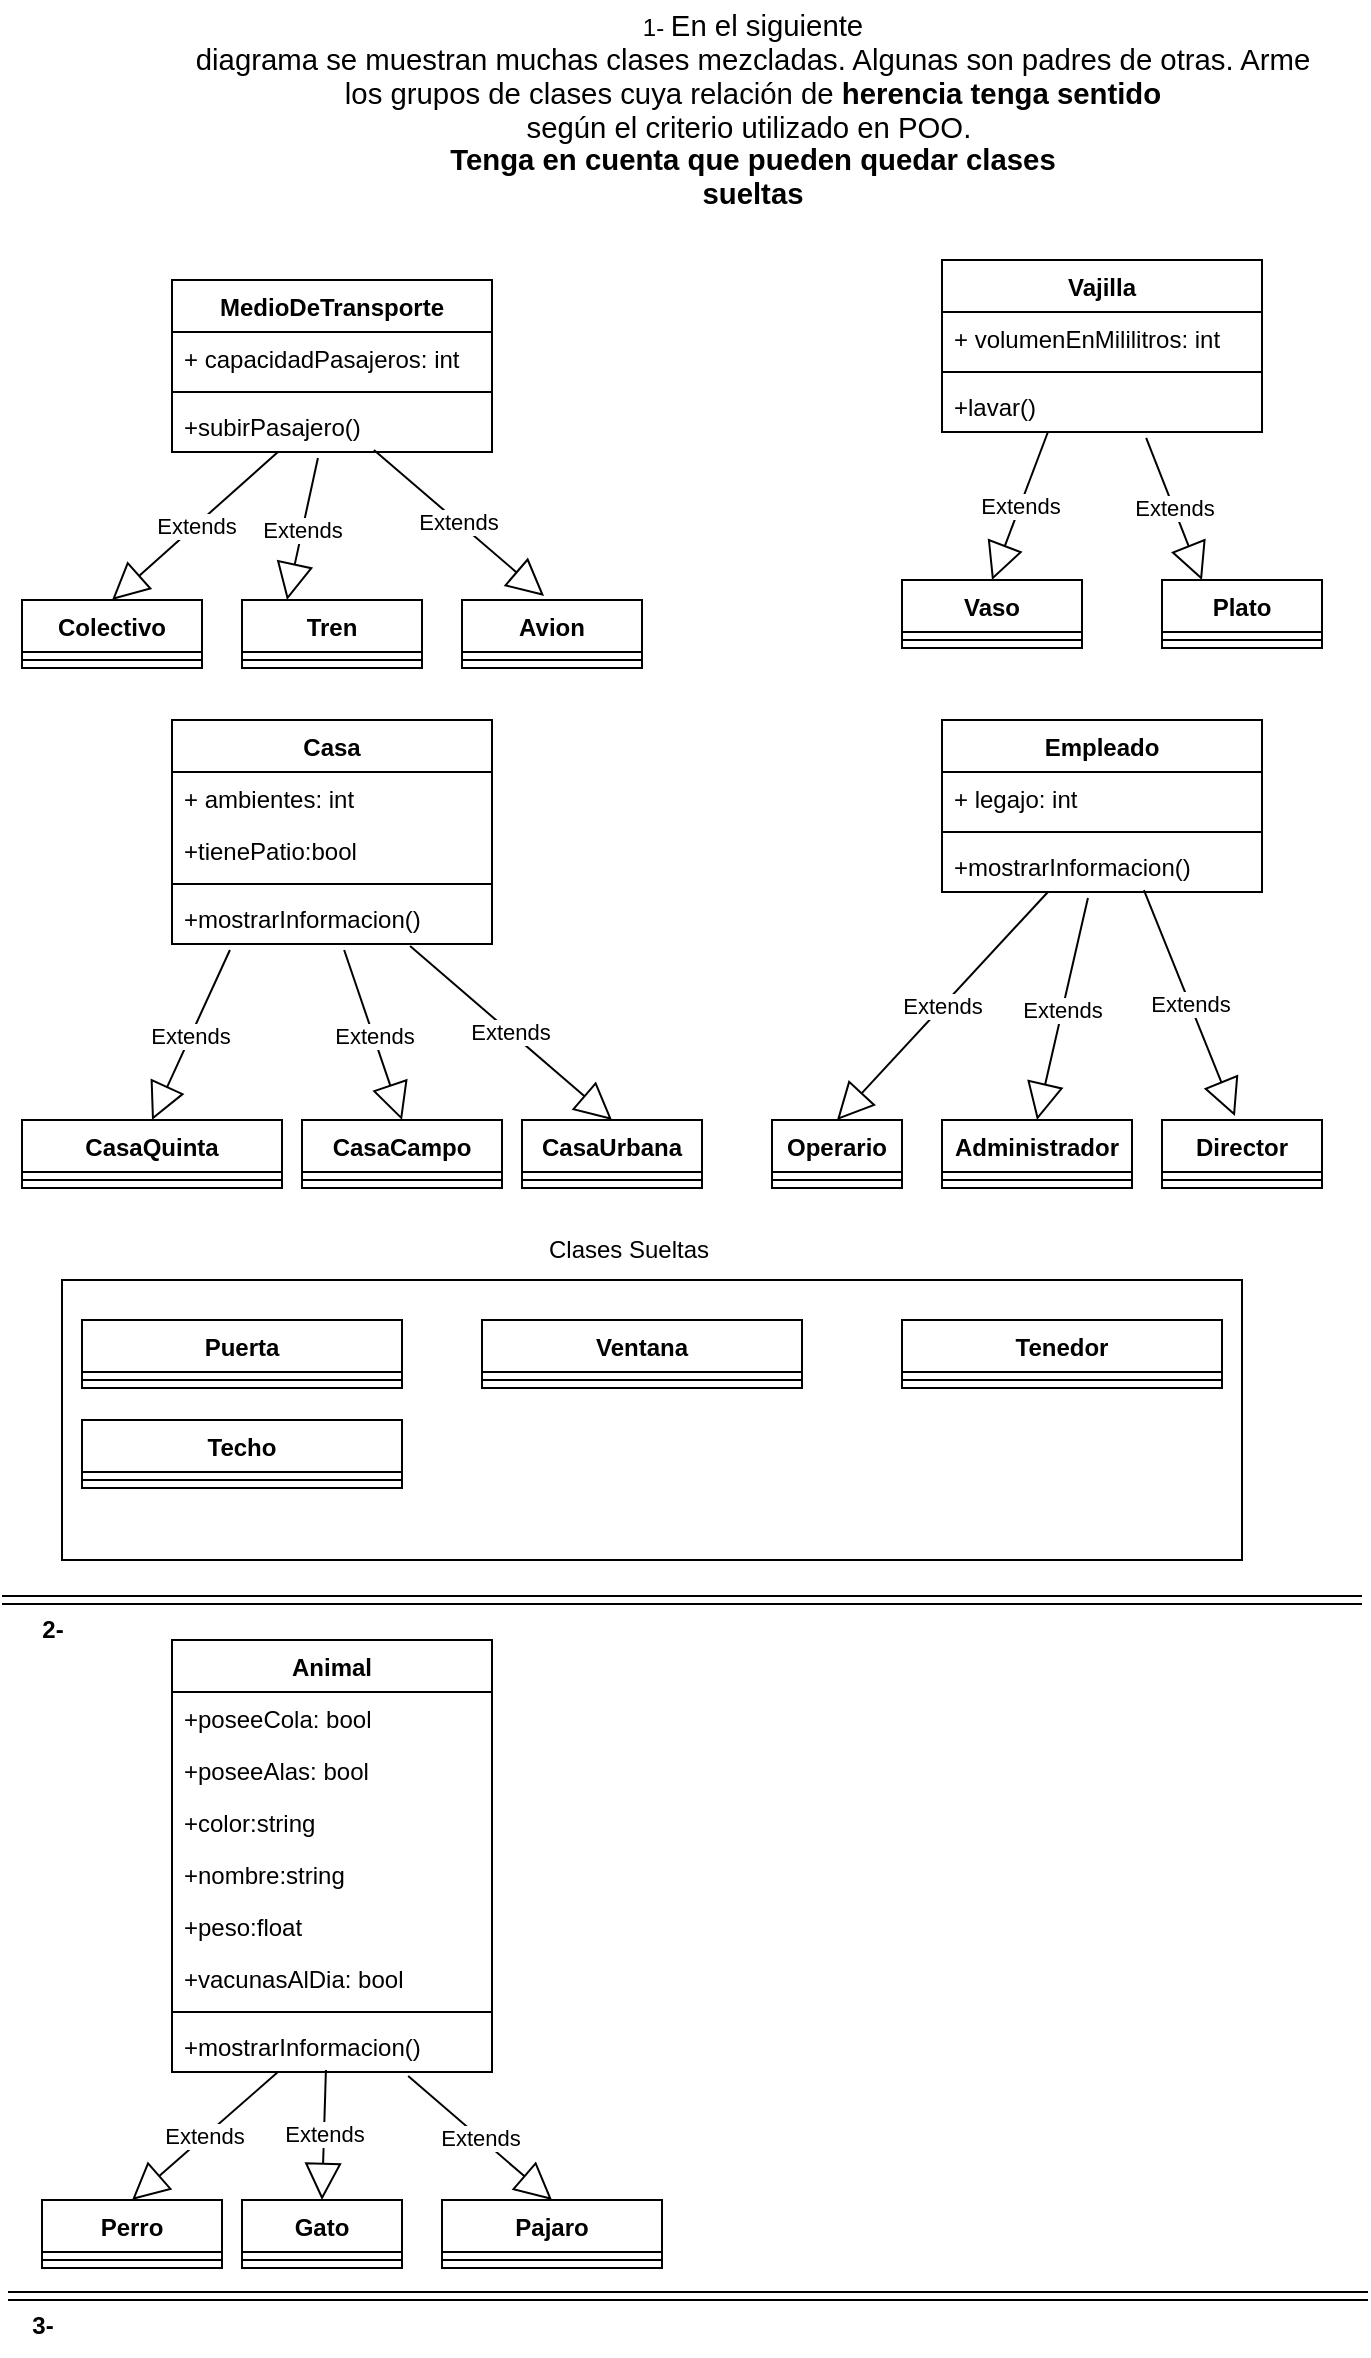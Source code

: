 <mxfile version="24.7.7">
  <diagram name="Página-1" id="v4MbO0O0t_6_hfZHMSL5">
    <mxGraphModel dx="2534" dy="1595" grid="1" gridSize="10" guides="1" tooltips="1" connect="1" arrows="1" fold="1" page="1" pageScale="1" pageWidth="827" pageHeight="1169" math="0" shadow="0">
      <root>
        <mxCell id="0" />
        <mxCell id="1" parent="0" />
        <mxCell id="Hj_mvoe4v4G8sIlKdI5h-2" value="MedioDeTransporte" style="swimlane;fontStyle=1;align=center;verticalAlign=top;childLayout=stackLayout;horizontal=1;startSize=26;horizontalStack=0;resizeParent=1;resizeParentMax=0;resizeLast=0;collapsible=1;marginBottom=0;whiteSpace=wrap;html=1;" vertex="1" parent="1">
          <mxGeometry x="-1425" y="-160" width="160" height="86" as="geometry" />
        </mxCell>
        <mxCell id="Hj_mvoe4v4G8sIlKdI5h-3" value="+ capacidadPasajeros: int" style="text;strokeColor=none;fillColor=none;align=left;verticalAlign=top;spacingLeft=4;spacingRight=4;overflow=hidden;rotatable=0;points=[[0,0.5],[1,0.5]];portConstraint=eastwest;whiteSpace=wrap;html=1;" vertex="1" parent="Hj_mvoe4v4G8sIlKdI5h-2">
          <mxGeometry y="26" width="160" height="26" as="geometry" />
        </mxCell>
        <mxCell id="Hj_mvoe4v4G8sIlKdI5h-4" value="" style="line;strokeWidth=1;fillColor=none;align=left;verticalAlign=middle;spacingTop=-1;spacingLeft=3;spacingRight=3;rotatable=0;labelPosition=right;points=[];portConstraint=eastwest;strokeColor=inherit;" vertex="1" parent="Hj_mvoe4v4G8sIlKdI5h-2">
          <mxGeometry y="52" width="160" height="8" as="geometry" />
        </mxCell>
        <mxCell id="Hj_mvoe4v4G8sIlKdI5h-5" value="+subirPasajero()" style="text;strokeColor=none;fillColor=none;align=left;verticalAlign=top;spacingLeft=4;spacingRight=4;overflow=hidden;rotatable=0;points=[[0,0.5],[1,0.5]];portConstraint=eastwest;whiteSpace=wrap;html=1;" vertex="1" parent="Hj_mvoe4v4G8sIlKdI5h-2">
          <mxGeometry y="60" width="160" height="26" as="geometry" />
        </mxCell>
        <mxCell id="Hj_mvoe4v4G8sIlKdI5h-6" value="Colectivo" style="swimlane;fontStyle=1;align=center;verticalAlign=top;childLayout=stackLayout;horizontal=1;startSize=26;horizontalStack=0;resizeParent=1;resizeParentMax=0;resizeLast=0;collapsible=1;marginBottom=0;whiteSpace=wrap;html=1;" vertex="1" parent="1">
          <mxGeometry x="-1500" width="90" height="34" as="geometry" />
        </mxCell>
        <mxCell id="Hj_mvoe4v4G8sIlKdI5h-8" value="" style="line;strokeWidth=1;fillColor=none;align=left;verticalAlign=middle;spacingTop=-1;spacingLeft=3;spacingRight=3;rotatable=0;labelPosition=right;points=[];portConstraint=eastwest;strokeColor=inherit;" vertex="1" parent="Hj_mvoe4v4G8sIlKdI5h-6">
          <mxGeometry y="26" width="90" height="8" as="geometry" />
        </mxCell>
        <mxCell id="Hj_mvoe4v4G8sIlKdI5h-10" value="Extends" style="endArrow=block;endSize=16;endFill=0;html=1;rounded=0;entryX=0.25;entryY=0;entryDx=0;entryDy=0;exitX=0.456;exitY=1.115;exitDx=0;exitDy=0;exitPerimeter=0;" edge="1" parent="1" source="Hj_mvoe4v4G8sIlKdI5h-5" target="Hj_mvoe4v4G8sIlKdI5h-11">
          <mxGeometry width="160" relative="1" as="geometry">
            <mxPoint x="-1380" y="-70" as="sourcePoint" />
            <mxPoint x="-990" y="-30" as="targetPoint" />
          </mxGeometry>
        </mxCell>
        <mxCell id="Hj_mvoe4v4G8sIlKdI5h-11" value="Tren" style="swimlane;fontStyle=1;align=center;verticalAlign=top;childLayout=stackLayout;horizontal=1;startSize=26;horizontalStack=0;resizeParent=1;resizeParentMax=0;resizeLast=0;collapsible=1;marginBottom=0;whiteSpace=wrap;html=1;" vertex="1" parent="1">
          <mxGeometry x="-1390" width="90" height="34" as="geometry" />
        </mxCell>
        <mxCell id="Hj_mvoe4v4G8sIlKdI5h-12" value="" style="line;strokeWidth=1;fillColor=none;align=left;verticalAlign=middle;spacingTop=-1;spacingLeft=3;spacingRight=3;rotatable=0;labelPosition=right;points=[];portConstraint=eastwest;strokeColor=inherit;" vertex="1" parent="Hj_mvoe4v4G8sIlKdI5h-11">
          <mxGeometry y="26" width="90" height="8" as="geometry" />
        </mxCell>
        <mxCell id="Hj_mvoe4v4G8sIlKdI5h-13" value="Extends" style="endArrow=block;endSize=16;endFill=0;html=1;rounded=0;entryX=0.5;entryY=0;entryDx=0;entryDy=0;exitX=0.331;exitY=1;exitDx=0;exitDy=0;exitPerimeter=0;" edge="1" parent="1" source="Hj_mvoe4v4G8sIlKdI5h-5" target="Hj_mvoe4v4G8sIlKdI5h-6">
          <mxGeometry width="160" relative="1" as="geometry">
            <mxPoint x="-1370" y="-60" as="sourcePoint" />
            <mxPoint x="-1310" y="10" as="targetPoint" />
          </mxGeometry>
        </mxCell>
        <mxCell id="Hj_mvoe4v4G8sIlKdI5h-14" value="Avion" style="swimlane;fontStyle=1;align=center;verticalAlign=top;childLayout=stackLayout;horizontal=1;startSize=26;horizontalStack=0;resizeParent=1;resizeParentMax=0;resizeLast=0;collapsible=1;marginBottom=0;whiteSpace=wrap;html=1;" vertex="1" parent="1">
          <mxGeometry x="-1280" width="90" height="34" as="geometry" />
        </mxCell>
        <mxCell id="Hj_mvoe4v4G8sIlKdI5h-15" value="" style="line;strokeWidth=1;fillColor=none;align=left;verticalAlign=middle;spacingTop=-1;spacingLeft=3;spacingRight=3;rotatable=0;labelPosition=right;points=[];portConstraint=eastwest;strokeColor=inherit;" vertex="1" parent="Hj_mvoe4v4G8sIlKdI5h-14">
          <mxGeometry y="26" width="90" height="8" as="geometry" />
        </mxCell>
        <mxCell id="Hj_mvoe4v4G8sIlKdI5h-16" value="Extends" style="endArrow=block;endSize=16;endFill=0;html=1;rounded=0;entryX=0.456;entryY=-0.059;entryDx=0;entryDy=0;exitX=0.631;exitY=0.962;exitDx=0;exitDy=0;exitPerimeter=0;entryPerimeter=0;" edge="1" parent="1" source="Hj_mvoe4v4G8sIlKdI5h-5" target="Hj_mvoe4v4G8sIlKdI5h-14">
          <mxGeometry width="160" relative="1" as="geometry">
            <mxPoint x="-1370" y="-60" as="sourcePoint" />
            <mxPoint x="-1380" y="10" as="targetPoint" />
          </mxGeometry>
        </mxCell>
        <mxCell id="Hj_mvoe4v4G8sIlKdI5h-17" value="Casa" style="swimlane;fontStyle=1;align=center;verticalAlign=top;childLayout=stackLayout;horizontal=1;startSize=26;horizontalStack=0;resizeParent=1;resizeParentMax=0;resizeLast=0;collapsible=1;marginBottom=0;whiteSpace=wrap;html=1;" vertex="1" parent="1">
          <mxGeometry x="-1425" y="60" width="160" height="112" as="geometry" />
        </mxCell>
        <mxCell id="Hj_mvoe4v4G8sIlKdI5h-18" value="+ ambientes: int" style="text;strokeColor=none;fillColor=none;align=left;verticalAlign=top;spacingLeft=4;spacingRight=4;overflow=hidden;rotatable=0;points=[[0,0.5],[1,0.5]];portConstraint=eastwest;whiteSpace=wrap;html=1;" vertex="1" parent="Hj_mvoe4v4G8sIlKdI5h-17">
          <mxGeometry y="26" width="160" height="26" as="geometry" />
        </mxCell>
        <mxCell id="Hj_mvoe4v4G8sIlKdI5h-30" value="+tienePatio:bool" style="text;strokeColor=none;fillColor=none;align=left;verticalAlign=top;spacingLeft=4;spacingRight=4;overflow=hidden;rotatable=0;points=[[0,0.5],[1,0.5]];portConstraint=eastwest;whiteSpace=wrap;html=1;" vertex="1" parent="Hj_mvoe4v4G8sIlKdI5h-17">
          <mxGeometry y="52" width="160" height="26" as="geometry" />
        </mxCell>
        <mxCell id="Hj_mvoe4v4G8sIlKdI5h-19" value="" style="line;strokeWidth=1;fillColor=none;align=left;verticalAlign=middle;spacingTop=-1;spacingLeft=3;spacingRight=3;rotatable=0;labelPosition=right;points=[];portConstraint=eastwest;strokeColor=inherit;" vertex="1" parent="Hj_mvoe4v4G8sIlKdI5h-17">
          <mxGeometry y="78" width="160" height="8" as="geometry" />
        </mxCell>
        <mxCell id="Hj_mvoe4v4G8sIlKdI5h-20" value="+mostrarInformacion()" style="text;strokeColor=none;fillColor=none;align=left;verticalAlign=top;spacingLeft=4;spacingRight=4;overflow=hidden;rotatable=0;points=[[0,0.5],[1,0.5]];portConstraint=eastwest;whiteSpace=wrap;html=1;" vertex="1" parent="Hj_mvoe4v4G8sIlKdI5h-17">
          <mxGeometry y="86" width="160" height="26" as="geometry" />
        </mxCell>
        <mxCell id="Hj_mvoe4v4G8sIlKdI5h-21" value="CasaQuinta" style="swimlane;fontStyle=1;align=center;verticalAlign=top;childLayout=stackLayout;horizontal=1;startSize=26;horizontalStack=0;resizeParent=1;resizeParentMax=0;resizeLast=0;collapsible=1;marginBottom=0;whiteSpace=wrap;html=1;" vertex="1" parent="1">
          <mxGeometry x="-1500" y="260" width="130" height="34" as="geometry" />
        </mxCell>
        <mxCell id="Hj_mvoe4v4G8sIlKdI5h-22" value="" style="line;strokeWidth=1;fillColor=none;align=left;verticalAlign=middle;spacingTop=-1;spacingLeft=3;spacingRight=3;rotatable=0;labelPosition=right;points=[];portConstraint=eastwest;strokeColor=inherit;" vertex="1" parent="Hj_mvoe4v4G8sIlKdI5h-21">
          <mxGeometry y="26" width="130" height="8" as="geometry" />
        </mxCell>
        <mxCell id="Hj_mvoe4v4G8sIlKdI5h-23" value="Extends" style="endArrow=block;endSize=16;endFill=0;html=1;rounded=0;entryX=0.5;entryY=0;entryDx=0;entryDy=0;exitX=0.538;exitY=1.115;exitDx=0;exitDy=0;exitPerimeter=0;" edge="1" parent="1" source="Hj_mvoe4v4G8sIlKdI5h-20" target="Hj_mvoe4v4G8sIlKdI5h-24">
          <mxGeometry width="160" relative="1" as="geometry">
            <mxPoint x="-1380" y="150" as="sourcePoint" />
            <mxPoint x="-990" y="190" as="targetPoint" />
          </mxGeometry>
        </mxCell>
        <mxCell id="Hj_mvoe4v4G8sIlKdI5h-24" value="CasaCampo" style="swimlane;fontStyle=1;align=center;verticalAlign=top;childLayout=stackLayout;horizontal=1;startSize=26;horizontalStack=0;resizeParent=1;resizeParentMax=0;resizeLast=0;collapsible=1;marginBottom=0;whiteSpace=wrap;html=1;" vertex="1" parent="1">
          <mxGeometry x="-1360" y="260" width="100" height="34" as="geometry" />
        </mxCell>
        <mxCell id="Hj_mvoe4v4G8sIlKdI5h-25" value="" style="line;strokeWidth=1;fillColor=none;align=left;verticalAlign=middle;spacingTop=-1;spacingLeft=3;spacingRight=3;rotatable=0;labelPosition=right;points=[];portConstraint=eastwest;strokeColor=inherit;" vertex="1" parent="Hj_mvoe4v4G8sIlKdI5h-24">
          <mxGeometry y="26" width="100" height="8" as="geometry" />
        </mxCell>
        <mxCell id="Hj_mvoe4v4G8sIlKdI5h-26" value="Extends" style="endArrow=block;endSize=16;endFill=0;html=1;rounded=0;entryX=0.5;entryY=0;entryDx=0;entryDy=0;exitX=0.181;exitY=1.115;exitDx=0;exitDy=0;exitPerimeter=0;" edge="1" parent="1" source="Hj_mvoe4v4G8sIlKdI5h-20" target="Hj_mvoe4v4G8sIlKdI5h-21">
          <mxGeometry width="160" relative="1" as="geometry">
            <mxPoint x="-1370" y="160" as="sourcePoint" />
            <mxPoint x="-1310" y="230" as="targetPoint" />
          </mxGeometry>
        </mxCell>
        <mxCell id="Hj_mvoe4v4G8sIlKdI5h-31" value="Vajilla" style="swimlane;fontStyle=1;align=center;verticalAlign=top;childLayout=stackLayout;horizontal=1;startSize=26;horizontalStack=0;resizeParent=1;resizeParentMax=0;resizeLast=0;collapsible=1;marginBottom=0;whiteSpace=wrap;html=1;" vertex="1" parent="1">
          <mxGeometry x="-1040" y="-170" width="160" height="86" as="geometry" />
        </mxCell>
        <mxCell id="Hj_mvoe4v4G8sIlKdI5h-32" value="+ volumenEnMililitros: int" style="text;strokeColor=none;fillColor=none;align=left;verticalAlign=top;spacingLeft=4;spacingRight=4;overflow=hidden;rotatable=0;points=[[0,0.5],[1,0.5]];portConstraint=eastwest;whiteSpace=wrap;html=1;" vertex="1" parent="Hj_mvoe4v4G8sIlKdI5h-31">
          <mxGeometry y="26" width="160" height="26" as="geometry" />
        </mxCell>
        <mxCell id="Hj_mvoe4v4G8sIlKdI5h-33" value="" style="line;strokeWidth=1;fillColor=none;align=left;verticalAlign=middle;spacingTop=-1;spacingLeft=3;spacingRight=3;rotatable=0;labelPosition=right;points=[];portConstraint=eastwest;strokeColor=inherit;" vertex="1" parent="Hj_mvoe4v4G8sIlKdI5h-31">
          <mxGeometry y="52" width="160" height="8" as="geometry" />
        </mxCell>
        <mxCell id="Hj_mvoe4v4G8sIlKdI5h-34" value="+lavar()" style="text;strokeColor=none;fillColor=none;align=left;verticalAlign=top;spacingLeft=4;spacingRight=4;overflow=hidden;rotatable=0;points=[[0,0.5],[1,0.5]];portConstraint=eastwest;whiteSpace=wrap;html=1;" vertex="1" parent="Hj_mvoe4v4G8sIlKdI5h-31">
          <mxGeometry y="60" width="160" height="26" as="geometry" />
        </mxCell>
        <mxCell id="Hj_mvoe4v4G8sIlKdI5h-35" value="Vaso" style="swimlane;fontStyle=1;align=center;verticalAlign=top;childLayout=stackLayout;horizontal=1;startSize=26;horizontalStack=0;resizeParent=1;resizeParentMax=0;resizeLast=0;collapsible=1;marginBottom=0;whiteSpace=wrap;html=1;" vertex="1" parent="1">
          <mxGeometry x="-1060" y="-10" width="90" height="34" as="geometry" />
        </mxCell>
        <mxCell id="Hj_mvoe4v4G8sIlKdI5h-36" value="" style="line;strokeWidth=1;fillColor=none;align=left;verticalAlign=middle;spacingTop=-1;spacingLeft=3;spacingRight=3;rotatable=0;labelPosition=right;points=[];portConstraint=eastwest;strokeColor=inherit;" vertex="1" parent="Hj_mvoe4v4G8sIlKdI5h-35">
          <mxGeometry y="26" width="90" height="8" as="geometry" />
        </mxCell>
        <mxCell id="Hj_mvoe4v4G8sIlKdI5h-37" value="Extends" style="endArrow=block;endSize=16;endFill=0;html=1;rounded=0;entryX=0.25;entryY=0;entryDx=0;entryDy=0;exitX=0.638;exitY=1.115;exitDx=0;exitDy=0;exitPerimeter=0;" edge="1" parent="1" source="Hj_mvoe4v4G8sIlKdI5h-34" target="Hj_mvoe4v4G8sIlKdI5h-38">
          <mxGeometry width="160" relative="1" as="geometry">
            <mxPoint x="-960" y="-80" as="sourcePoint" />
            <mxPoint x="-570" y="-40" as="targetPoint" />
          </mxGeometry>
        </mxCell>
        <mxCell id="Hj_mvoe4v4G8sIlKdI5h-38" value="Plato" style="swimlane;fontStyle=1;align=center;verticalAlign=top;childLayout=stackLayout;horizontal=1;startSize=26;horizontalStack=0;resizeParent=1;resizeParentMax=0;resizeLast=0;collapsible=1;marginBottom=0;whiteSpace=wrap;html=1;" vertex="1" parent="1">
          <mxGeometry x="-930" y="-10" width="80" height="34" as="geometry" />
        </mxCell>
        <mxCell id="Hj_mvoe4v4G8sIlKdI5h-39" value="" style="line;strokeWidth=1;fillColor=none;align=left;verticalAlign=middle;spacingTop=-1;spacingLeft=3;spacingRight=3;rotatable=0;labelPosition=right;points=[];portConstraint=eastwest;strokeColor=inherit;" vertex="1" parent="Hj_mvoe4v4G8sIlKdI5h-38">
          <mxGeometry y="26" width="80" height="8" as="geometry" />
        </mxCell>
        <mxCell id="Hj_mvoe4v4G8sIlKdI5h-40" value="Extends" style="endArrow=block;endSize=16;endFill=0;html=1;rounded=0;entryX=0.5;entryY=0;entryDx=0;entryDy=0;exitX=0.331;exitY=1;exitDx=0;exitDy=0;exitPerimeter=0;" edge="1" parent="1" source="Hj_mvoe4v4G8sIlKdI5h-34" target="Hj_mvoe4v4G8sIlKdI5h-35">
          <mxGeometry width="160" relative="1" as="geometry">
            <mxPoint x="-950" y="-70" as="sourcePoint" />
            <mxPoint x="-890" as="targetPoint" />
          </mxGeometry>
        </mxCell>
        <mxCell id="Hj_mvoe4v4G8sIlKdI5h-44" value="Empleado" style="swimlane;fontStyle=1;align=center;verticalAlign=top;childLayout=stackLayout;horizontal=1;startSize=26;horizontalStack=0;resizeParent=1;resizeParentMax=0;resizeLast=0;collapsible=1;marginBottom=0;whiteSpace=wrap;html=1;" vertex="1" parent="1">
          <mxGeometry x="-1040" y="60" width="160" height="86" as="geometry" />
        </mxCell>
        <mxCell id="Hj_mvoe4v4G8sIlKdI5h-45" value="+ legajo: int" style="text;strokeColor=none;fillColor=none;align=left;verticalAlign=top;spacingLeft=4;spacingRight=4;overflow=hidden;rotatable=0;points=[[0,0.5],[1,0.5]];portConstraint=eastwest;whiteSpace=wrap;html=1;" vertex="1" parent="Hj_mvoe4v4G8sIlKdI5h-44">
          <mxGeometry y="26" width="160" height="26" as="geometry" />
        </mxCell>
        <mxCell id="Hj_mvoe4v4G8sIlKdI5h-46" value="" style="line;strokeWidth=1;fillColor=none;align=left;verticalAlign=middle;spacingTop=-1;spacingLeft=3;spacingRight=3;rotatable=0;labelPosition=right;points=[];portConstraint=eastwest;strokeColor=inherit;" vertex="1" parent="Hj_mvoe4v4G8sIlKdI5h-44">
          <mxGeometry y="52" width="160" height="8" as="geometry" />
        </mxCell>
        <mxCell id="Hj_mvoe4v4G8sIlKdI5h-47" value="+mostrarInformacion()" style="text;strokeColor=none;fillColor=none;align=left;verticalAlign=top;spacingLeft=4;spacingRight=4;overflow=hidden;rotatable=0;points=[[0,0.5],[1,0.5]];portConstraint=eastwest;whiteSpace=wrap;html=1;" vertex="1" parent="Hj_mvoe4v4G8sIlKdI5h-44">
          <mxGeometry y="60" width="160" height="26" as="geometry" />
        </mxCell>
        <mxCell id="Hj_mvoe4v4G8sIlKdI5h-48" value="Operario" style="swimlane;fontStyle=1;align=center;verticalAlign=top;childLayout=stackLayout;horizontal=1;startSize=26;horizontalStack=0;resizeParent=1;resizeParentMax=0;resizeLast=0;collapsible=1;marginBottom=0;whiteSpace=wrap;html=1;" vertex="1" parent="1">
          <mxGeometry x="-1125" y="260" width="65" height="34" as="geometry" />
        </mxCell>
        <mxCell id="Hj_mvoe4v4G8sIlKdI5h-49" value="" style="line;strokeWidth=1;fillColor=none;align=left;verticalAlign=middle;spacingTop=-1;spacingLeft=3;spacingRight=3;rotatable=0;labelPosition=right;points=[];portConstraint=eastwest;strokeColor=inherit;" vertex="1" parent="Hj_mvoe4v4G8sIlKdI5h-48">
          <mxGeometry y="26" width="65" height="8" as="geometry" />
        </mxCell>
        <mxCell id="Hj_mvoe4v4G8sIlKdI5h-50" value="Extends" style="endArrow=block;endSize=16;endFill=0;html=1;rounded=0;entryX=0.5;entryY=0;entryDx=0;entryDy=0;exitX=0.456;exitY=1.115;exitDx=0;exitDy=0;exitPerimeter=0;" edge="1" parent="1" source="Hj_mvoe4v4G8sIlKdI5h-47" target="Hj_mvoe4v4G8sIlKdI5h-51">
          <mxGeometry width="160" relative="1" as="geometry">
            <mxPoint x="-840" y="150" as="sourcePoint" />
            <mxPoint x="-450" y="190" as="targetPoint" />
          </mxGeometry>
        </mxCell>
        <mxCell id="Hj_mvoe4v4G8sIlKdI5h-51" value="Administrador" style="swimlane;fontStyle=1;align=center;verticalAlign=top;childLayout=stackLayout;horizontal=1;startSize=26;horizontalStack=0;resizeParent=1;resizeParentMax=0;resizeLast=0;collapsible=1;marginBottom=0;whiteSpace=wrap;html=1;" vertex="1" parent="1">
          <mxGeometry x="-1040" y="260" width="95" height="34" as="geometry" />
        </mxCell>
        <mxCell id="Hj_mvoe4v4G8sIlKdI5h-52" value="" style="line;strokeWidth=1;fillColor=none;align=left;verticalAlign=middle;spacingTop=-1;spacingLeft=3;spacingRight=3;rotatable=0;labelPosition=right;points=[];portConstraint=eastwest;strokeColor=inherit;" vertex="1" parent="Hj_mvoe4v4G8sIlKdI5h-51">
          <mxGeometry y="26" width="95" height="8" as="geometry" />
        </mxCell>
        <mxCell id="Hj_mvoe4v4G8sIlKdI5h-53" value="Extends" style="endArrow=block;endSize=16;endFill=0;html=1;rounded=0;entryX=0.5;entryY=0;entryDx=0;entryDy=0;exitX=0.331;exitY=1;exitDx=0;exitDy=0;exitPerimeter=0;" edge="1" parent="1" source="Hj_mvoe4v4G8sIlKdI5h-47" target="Hj_mvoe4v4G8sIlKdI5h-48">
          <mxGeometry width="160" relative="1" as="geometry">
            <mxPoint x="-830" y="160" as="sourcePoint" />
            <mxPoint x="-770" y="230" as="targetPoint" />
          </mxGeometry>
        </mxCell>
        <mxCell id="Hj_mvoe4v4G8sIlKdI5h-54" value="Director" style="swimlane;fontStyle=1;align=center;verticalAlign=top;childLayout=stackLayout;horizontal=1;startSize=26;horizontalStack=0;resizeParent=1;resizeParentMax=0;resizeLast=0;collapsible=1;marginBottom=0;whiteSpace=wrap;html=1;" vertex="1" parent="1">
          <mxGeometry x="-930" y="260" width="80" height="34" as="geometry" />
        </mxCell>
        <mxCell id="Hj_mvoe4v4G8sIlKdI5h-55" value="" style="line;strokeWidth=1;fillColor=none;align=left;verticalAlign=middle;spacingTop=-1;spacingLeft=3;spacingRight=3;rotatable=0;labelPosition=right;points=[];portConstraint=eastwest;strokeColor=inherit;" vertex="1" parent="Hj_mvoe4v4G8sIlKdI5h-54">
          <mxGeometry y="26" width="80" height="8" as="geometry" />
        </mxCell>
        <mxCell id="Hj_mvoe4v4G8sIlKdI5h-56" value="Extends" style="endArrow=block;endSize=16;endFill=0;html=1;rounded=0;entryX=0.456;entryY=-0.059;entryDx=0;entryDy=0;exitX=0.631;exitY=0.962;exitDx=0;exitDy=0;exitPerimeter=0;entryPerimeter=0;" edge="1" parent="1" source="Hj_mvoe4v4G8sIlKdI5h-47" target="Hj_mvoe4v4G8sIlKdI5h-54">
          <mxGeometry width="160" relative="1" as="geometry">
            <mxPoint x="-830" y="160" as="sourcePoint" />
            <mxPoint x="-840" y="230" as="targetPoint" />
          </mxGeometry>
        </mxCell>
        <mxCell id="Hj_mvoe4v4G8sIlKdI5h-70" value="CasaUrbana" style="swimlane;fontStyle=1;align=center;verticalAlign=top;childLayout=stackLayout;horizontal=1;startSize=26;horizontalStack=0;resizeParent=1;resizeParentMax=0;resizeLast=0;collapsible=1;marginBottom=0;whiteSpace=wrap;html=1;" vertex="1" parent="1">
          <mxGeometry x="-1250" y="260" width="90" height="34" as="geometry" />
        </mxCell>
        <mxCell id="Hj_mvoe4v4G8sIlKdI5h-71" value="" style="line;strokeWidth=1;fillColor=none;align=left;verticalAlign=middle;spacingTop=-1;spacingLeft=3;spacingRight=3;rotatable=0;labelPosition=right;points=[];portConstraint=eastwest;strokeColor=inherit;" vertex="1" parent="Hj_mvoe4v4G8sIlKdI5h-70">
          <mxGeometry y="26" width="90" height="8" as="geometry" />
        </mxCell>
        <mxCell id="Hj_mvoe4v4G8sIlKdI5h-72" value="Extends" style="endArrow=block;endSize=16;endFill=0;html=1;rounded=0;entryX=0.5;entryY=0;entryDx=0;entryDy=0;exitX=0.744;exitY=1.038;exitDx=0;exitDy=0;exitPerimeter=0;" edge="1" parent="1" source="Hj_mvoe4v4G8sIlKdI5h-20" target="Hj_mvoe4v4G8sIlKdI5h-70">
          <mxGeometry width="160" relative="1" as="geometry">
            <mxPoint x="-1340" y="170" as="sourcePoint" />
            <mxPoint x="-1410" y="250" as="targetPoint" />
          </mxGeometry>
        </mxCell>
        <mxCell id="Hj_mvoe4v4G8sIlKdI5h-73" value="Puerta" style="swimlane;fontStyle=1;align=center;verticalAlign=top;childLayout=stackLayout;horizontal=1;startSize=26;horizontalStack=0;resizeParent=1;resizeParentMax=0;resizeLast=0;collapsible=1;marginBottom=0;whiteSpace=wrap;html=1;" vertex="1" parent="1">
          <mxGeometry x="-1470" y="360" width="160" height="34" as="geometry" />
        </mxCell>
        <mxCell id="Hj_mvoe4v4G8sIlKdI5h-74" value="" style="line;strokeWidth=1;fillColor=none;align=left;verticalAlign=middle;spacingTop=-1;spacingLeft=3;spacingRight=3;rotatable=0;labelPosition=right;points=[];portConstraint=eastwest;strokeColor=inherit;" vertex="1" parent="Hj_mvoe4v4G8sIlKdI5h-73">
          <mxGeometry y="26" width="160" height="8" as="geometry" />
        </mxCell>
        <mxCell id="Hj_mvoe4v4G8sIlKdI5h-75" value="Ventana" style="swimlane;fontStyle=1;align=center;verticalAlign=top;childLayout=stackLayout;horizontal=1;startSize=26;horizontalStack=0;resizeParent=1;resizeParentMax=0;resizeLast=0;collapsible=1;marginBottom=0;whiteSpace=wrap;html=1;" vertex="1" parent="1">
          <mxGeometry x="-1270" y="360" width="160" height="34" as="geometry" />
        </mxCell>
        <mxCell id="Hj_mvoe4v4G8sIlKdI5h-76" value="" style="line;strokeWidth=1;fillColor=none;align=left;verticalAlign=middle;spacingTop=-1;spacingLeft=3;spacingRight=3;rotatable=0;labelPosition=right;points=[];portConstraint=eastwest;strokeColor=inherit;" vertex="1" parent="Hj_mvoe4v4G8sIlKdI5h-75">
          <mxGeometry y="26" width="160" height="8" as="geometry" />
        </mxCell>
        <mxCell id="Hj_mvoe4v4G8sIlKdI5h-77" value="Techo" style="swimlane;fontStyle=1;align=center;verticalAlign=top;childLayout=stackLayout;horizontal=1;startSize=26;horizontalStack=0;resizeParent=1;resizeParentMax=0;resizeLast=0;collapsible=1;marginBottom=0;whiteSpace=wrap;html=1;" vertex="1" parent="1">
          <mxGeometry x="-1470" y="410" width="160" height="34" as="geometry" />
        </mxCell>
        <mxCell id="Hj_mvoe4v4G8sIlKdI5h-78" value="" style="line;strokeWidth=1;fillColor=none;align=left;verticalAlign=middle;spacingTop=-1;spacingLeft=3;spacingRight=3;rotatable=0;labelPosition=right;points=[];portConstraint=eastwest;strokeColor=inherit;" vertex="1" parent="Hj_mvoe4v4G8sIlKdI5h-77">
          <mxGeometry y="26" width="160" height="8" as="geometry" />
        </mxCell>
        <mxCell id="Hj_mvoe4v4G8sIlKdI5h-79" value="Tenedor" style="swimlane;fontStyle=1;align=center;verticalAlign=top;childLayout=stackLayout;horizontal=1;startSize=26;horizontalStack=0;resizeParent=1;resizeParentMax=0;resizeLast=0;collapsible=1;marginBottom=0;whiteSpace=wrap;html=1;" vertex="1" parent="1">
          <mxGeometry x="-1060" y="360" width="160" height="34" as="geometry" />
        </mxCell>
        <mxCell id="Hj_mvoe4v4G8sIlKdI5h-80" value="" style="line;strokeWidth=1;fillColor=none;align=left;verticalAlign=middle;spacingTop=-1;spacingLeft=3;spacingRight=3;rotatable=0;labelPosition=right;points=[];portConstraint=eastwest;strokeColor=inherit;" vertex="1" parent="Hj_mvoe4v4G8sIlKdI5h-79">
          <mxGeometry y="26" width="160" height="8" as="geometry" />
        </mxCell>
        <mxCell id="Hj_mvoe4v4G8sIlKdI5h-81" value="Clases Sueltas" style="text;html=1;align=center;verticalAlign=middle;resizable=0;points=[];autosize=1;strokeColor=none;fillColor=none;" vertex="1" parent="1">
          <mxGeometry x="-1247" y="310" width="100" height="30" as="geometry" />
        </mxCell>
        <mxCell id="Hj_mvoe4v4G8sIlKdI5h-82" value="" style="rounded=0;whiteSpace=wrap;html=1;labelBackgroundColor=none;fillColor=none;" vertex="1" parent="1">
          <mxGeometry x="-1480" y="340" width="590" height="140" as="geometry" />
        </mxCell>
        <mxCell id="Hj_mvoe4v4G8sIlKdI5h-83" value="1-&amp;nbsp;&lt;span style=&quot;font-size:11.0pt;line-height:115%;&lt;br/&gt;font-family:&amp;quot;Calibri&amp;quot;,&amp;quot;sans-serif&amp;quot;;mso-fareast-font-family:Calibri;mso-ansi-language:&lt;br/&gt;ES-AR;mso-fareast-language:ES-AR;mso-bidi-language:AR-SA&quot;&gt;En el siguiente&lt;br/&gt;diagrama se muestran muchas clases mezcladas. Algunas son padres de otras. Arme&lt;br/&gt;los grupos de clases cuya relación de &lt;b&gt;herencia&lt;/b&gt; &lt;b&gt;tenga&lt;/b&gt; &lt;b&gt;sentido&lt;/b&gt;&lt;br/&gt;según el criterio utilizado en POO.&amp;nbsp;&lt;/span&gt;&lt;div&gt;&lt;span style=&quot;font-size:11.0pt;line-height:115%;&lt;br/&gt;font-family:&amp;quot;Calibri&amp;quot;,&amp;quot;sans-serif&amp;quot;;mso-fareast-font-family:Calibri;mso-ansi-language:&lt;br/&gt;ES-AR;mso-fareast-language:ES-AR;mso-bidi-language:AR-SA&quot;&gt;&lt;b&gt;Tenga en cuenta que pueden quedar clases&lt;br/&gt;sueltas&lt;/b&gt;&lt;/span&gt;&lt;/div&gt;" style="text;html=1;align=center;verticalAlign=middle;resizable=0;points=[];autosize=1;strokeColor=none;fillColor=none;" vertex="1" parent="1">
          <mxGeometry x="-1425" y="-300" width="580" height="110" as="geometry" />
        </mxCell>
        <mxCell id="Hj_mvoe4v4G8sIlKdI5h-88" value="Animal" style="swimlane;fontStyle=1;align=center;verticalAlign=top;childLayout=stackLayout;horizontal=1;startSize=26;horizontalStack=0;resizeParent=1;resizeParentMax=0;resizeLast=0;collapsible=1;marginBottom=0;whiteSpace=wrap;html=1;" vertex="1" parent="1">
          <mxGeometry x="-1425" y="520" width="160" height="216" as="geometry" />
        </mxCell>
        <mxCell id="Hj_mvoe4v4G8sIlKdI5h-89" value="+poseeCola: bool" style="text;strokeColor=none;fillColor=none;align=left;verticalAlign=top;spacingLeft=4;spacingRight=4;overflow=hidden;rotatable=0;points=[[0,0.5],[1,0.5]];portConstraint=eastwest;whiteSpace=wrap;html=1;" vertex="1" parent="Hj_mvoe4v4G8sIlKdI5h-88">
          <mxGeometry y="26" width="160" height="26" as="geometry" />
        </mxCell>
        <mxCell id="Hj_mvoe4v4G8sIlKdI5h-110" value="+poseeAlas: bool" style="text;strokeColor=none;fillColor=none;align=left;verticalAlign=top;spacingLeft=4;spacingRight=4;overflow=hidden;rotatable=0;points=[[0,0.5],[1,0.5]];portConstraint=eastwest;whiteSpace=wrap;html=1;" vertex="1" parent="Hj_mvoe4v4G8sIlKdI5h-88">
          <mxGeometry y="52" width="160" height="26" as="geometry" />
        </mxCell>
        <mxCell id="Hj_mvoe4v4G8sIlKdI5h-99" value="+color:string" style="text;strokeColor=none;fillColor=none;align=left;verticalAlign=top;spacingLeft=4;spacingRight=4;overflow=hidden;rotatable=0;points=[[0,0.5],[1,0.5]];portConstraint=eastwest;whiteSpace=wrap;html=1;" vertex="1" parent="Hj_mvoe4v4G8sIlKdI5h-88">
          <mxGeometry y="78" width="160" height="26" as="geometry" />
        </mxCell>
        <mxCell id="Hj_mvoe4v4G8sIlKdI5h-101" value="+nombre:string" style="text;strokeColor=none;fillColor=none;align=left;verticalAlign=top;spacingLeft=4;spacingRight=4;overflow=hidden;rotatable=0;points=[[0,0.5],[1,0.5]];portConstraint=eastwest;whiteSpace=wrap;html=1;" vertex="1" parent="Hj_mvoe4v4G8sIlKdI5h-88">
          <mxGeometry y="104" width="160" height="26" as="geometry" />
        </mxCell>
        <mxCell id="Hj_mvoe4v4G8sIlKdI5h-100" value="+peso:float" style="text;strokeColor=none;fillColor=none;align=left;verticalAlign=top;spacingLeft=4;spacingRight=4;overflow=hidden;rotatable=0;points=[[0,0.5],[1,0.5]];portConstraint=eastwest;whiteSpace=wrap;html=1;" vertex="1" parent="Hj_mvoe4v4G8sIlKdI5h-88">
          <mxGeometry y="130" width="160" height="26" as="geometry" />
        </mxCell>
        <mxCell id="Hj_mvoe4v4G8sIlKdI5h-98" value="+vacunasAlDia: bool" style="text;strokeColor=none;fillColor=none;align=left;verticalAlign=top;spacingLeft=4;spacingRight=4;overflow=hidden;rotatable=0;points=[[0,0.5],[1,0.5]];portConstraint=eastwest;whiteSpace=wrap;html=1;" vertex="1" parent="Hj_mvoe4v4G8sIlKdI5h-88">
          <mxGeometry y="156" width="160" height="26" as="geometry" />
        </mxCell>
        <mxCell id="Hj_mvoe4v4G8sIlKdI5h-90" value="" style="line;strokeWidth=1;fillColor=none;align=left;verticalAlign=middle;spacingTop=-1;spacingLeft=3;spacingRight=3;rotatable=0;labelPosition=right;points=[];portConstraint=eastwest;strokeColor=inherit;" vertex="1" parent="Hj_mvoe4v4G8sIlKdI5h-88">
          <mxGeometry y="182" width="160" height="8" as="geometry" />
        </mxCell>
        <mxCell id="Hj_mvoe4v4G8sIlKdI5h-91" value="+mostrarInformacion()" style="text;strokeColor=none;fillColor=none;align=left;verticalAlign=top;spacingLeft=4;spacingRight=4;overflow=hidden;rotatable=0;points=[[0,0.5],[1,0.5]];portConstraint=eastwest;whiteSpace=wrap;html=1;" vertex="1" parent="Hj_mvoe4v4G8sIlKdI5h-88">
          <mxGeometry y="190" width="160" height="26" as="geometry" />
        </mxCell>
        <mxCell id="Hj_mvoe4v4G8sIlKdI5h-92" value="Perro" style="swimlane;fontStyle=1;align=center;verticalAlign=top;childLayout=stackLayout;horizontal=1;startSize=26;horizontalStack=0;resizeParent=1;resizeParentMax=0;resizeLast=0;collapsible=1;marginBottom=0;whiteSpace=wrap;html=1;" vertex="1" parent="1">
          <mxGeometry x="-1490" y="800" width="90" height="34" as="geometry" />
        </mxCell>
        <mxCell id="Hj_mvoe4v4G8sIlKdI5h-93" value="" style="line;strokeWidth=1;fillColor=none;align=left;verticalAlign=middle;spacingTop=-1;spacingLeft=3;spacingRight=3;rotatable=0;labelPosition=right;points=[];portConstraint=eastwest;strokeColor=inherit;" vertex="1" parent="Hj_mvoe4v4G8sIlKdI5h-92">
          <mxGeometry y="26" width="90" height="8" as="geometry" />
        </mxCell>
        <mxCell id="Hj_mvoe4v4G8sIlKdI5h-94" value="Extends" style="endArrow=block;endSize=16;endFill=0;html=1;rounded=0;entryX=0.5;entryY=0;entryDx=0;entryDy=0;exitX=0.481;exitY=0.962;exitDx=0;exitDy=0;exitPerimeter=0;" edge="1" parent="1" source="Hj_mvoe4v4G8sIlKdI5h-91" target="Hj_mvoe4v4G8sIlKdI5h-95">
          <mxGeometry width="160" relative="1" as="geometry">
            <mxPoint x="-1400" y="620" as="sourcePoint" />
            <mxPoint x="-1010" y="660" as="targetPoint" />
          </mxGeometry>
        </mxCell>
        <mxCell id="Hj_mvoe4v4G8sIlKdI5h-95" value="Gato" style="swimlane;fontStyle=1;align=center;verticalAlign=top;childLayout=stackLayout;horizontal=1;startSize=26;horizontalStack=0;resizeParent=1;resizeParentMax=0;resizeLast=0;collapsible=1;marginBottom=0;whiteSpace=wrap;html=1;" vertex="1" parent="1">
          <mxGeometry x="-1390" y="800" width="80" height="34" as="geometry" />
        </mxCell>
        <mxCell id="Hj_mvoe4v4G8sIlKdI5h-96" value="" style="line;strokeWidth=1;fillColor=none;align=left;verticalAlign=middle;spacingTop=-1;spacingLeft=3;spacingRight=3;rotatable=0;labelPosition=right;points=[];portConstraint=eastwest;strokeColor=inherit;" vertex="1" parent="Hj_mvoe4v4G8sIlKdI5h-95">
          <mxGeometry y="26" width="80" height="8" as="geometry" />
        </mxCell>
        <mxCell id="Hj_mvoe4v4G8sIlKdI5h-97" value="Extends" style="endArrow=block;endSize=16;endFill=0;html=1;rounded=0;entryX=0.5;entryY=0;entryDx=0;entryDy=0;exitX=0.331;exitY=1;exitDx=0;exitDy=0;exitPerimeter=0;" edge="1" parent="1" source="Hj_mvoe4v4G8sIlKdI5h-91" target="Hj_mvoe4v4G8sIlKdI5h-92">
          <mxGeometry width="160" relative="1" as="geometry">
            <mxPoint x="-1390" y="630" as="sourcePoint" />
            <mxPoint x="-1330" y="700" as="targetPoint" />
          </mxGeometry>
        </mxCell>
        <mxCell id="Hj_mvoe4v4G8sIlKdI5h-102" value="&lt;b&gt;2-&lt;/b&gt;" style="text;html=1;align=center;verticalAlign=middle;resizable=0;points=[];autosize=1;strokeColor=none;fillColor=none;" vertex="1" parent="1">
          <mxGeometry x="-1500" y="500" width="30" height="30" as="geometry" />
        </mxCell>
        <mxCell id="Hj_mvoe4v4G8sIlKdI5h-103" value="" style="shape=link;html=1;rounded=0;" edge="1" parent="1">
          <mxGeometry width="100" relative="1" as="geometry">
            <mxPoint x="-1510" y="500" as="sourcePoint" />
            <mxPoint x="-830" y="500" as="targetPoint" />
          </mxGeometry>
        </mxCell>
        <mxCell id="Hj_mvoe4v4G8sIlKdI5h-104" value="" style="shape=link;html=1;rounded=0;" edge="1" parent="1">
          <mxGeometry width="100" relative="1" as="geometry">
            <mxPoint x="-1507" y="848" as="sourcePoint" />
            <mxPoint x="-827" y="848" as="targetPoint" />
          </mxGeometry>
        </mxCell>
        <mxCell id="Hj_mvoe4v4G8sIlKdI5h-105" value="&lt;b&gt;3-&lt;/b&gt;" style="text;html=1;align=center;verticalAlign=middle;resizable=0;points=[];autosize=1;strokeColor=none;fillColor=none;" vertex="1" parent="1">
          <mxGeometry x="-1505" y="848" width="30" height="30" as="geometry" />
        </mxCell>
        <mxCell id="Hj_mvoe4v4G8sIlKdI5h-106" value="Pajaro" style="swimlane;fontStyle=1;align=center;verticalAlign=top;childLayout=stackLayout;horizontal=1;startSize=26;horizontalStack=0;resizeParent=1;resizeParentMax=0;resizeLast=0;collapsible=1;marginBottom=0;whiteSpace=wrap;html=1;" vertex="1" parent="1">
          <mxGeometry x="-1290" y="800" width="110" height="34" as="geometry" />
        </mxCell>
        <mxCell id="Hj_mvoe4v4G8sIlKdI5h-107" value="" style="line;strokeWidth=1;fillColor=none;align=left;verticalAlign=middle;spacingTop=-1;spacingLeft=3;spacingRight=3;rotatable=0;labelPosition=right;points=[];portConstraint=eastwest;strokeColor=inherit;" vertex="1" parent="Hj_mvoe4v4G8sIlKdI5h-106">
          <mxGeometry y="26" width="110" height="8" as="geometry" />
        </mxCell>
        <mxCell id="Hj_mvoe4v4G8sIlKdI5h-108" value="Extends" style="endArrow=block;endSize=16;endFill=0;html=1;rounded=0;entryX=0.5;entryY=0;entryDx=0;entryDy=0;exitX=0.738;exitY=1.077;exitDx=0;exitDy=0;exitPerimeter=0;" edge="1" parent="1" source="Hj_mvoe4v4G8sIlKdI5h-91" target="Hj_mvoe4v4G8sIlKdI5h-106">
          <mxGeometry width="160" relative="1" as="geometry">
            <mxPoint x="-1368" y="733" as="sourcePoint" />
            <mxPoint x="-1360" y="785" as="targetPoint" />
          </mxGeometry>
        </mxCell>
      </root>
    </mxGraphModel>
  </diagram>
</mxfile>
